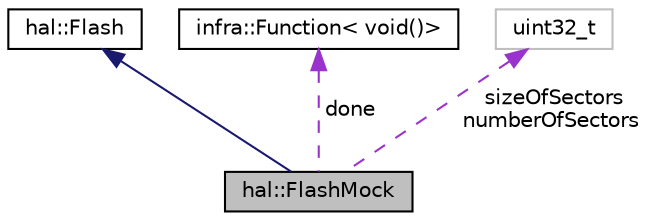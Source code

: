 digraph "hal::FlashMock"
{
 // INTERACTIVE_SVG=YES
  edge [fontname="Helvetica",fontsize="10",labelfontname="Helvetica",labelfontsize="10"];
  node [fontname="Helvetica",fontsize="10",shape=record];
  Node2 [label="hal::FlashMock",height=0.2,width=0.4,color="black", fillcolor="grey75", style="filled", fontcolor="black"];
  Node3 -> Node2 [dir="back",color="midnightblue",fontsize="10",style="solid",fontname="Helvetica"];
  Node3 [label="hal::Flash",height=0.2,width=0.4,color="black", fillcolor="white", style="filled",URL="$dd/d95/classhal_1_1_flash.html"];
  Node4 -> Node2 [dir="back",color="darkorchid3",fontsize="10",style="dashed",label=" done" ,fontname="Helvetica"];
  Node4 [label="infra::Function\< void()\>",height=0.2,width=0.4,color="black", fillcolor="white", style="filled",URL="$da/d07/classinfra_1_1_function.html"];
  Node5 -> Node2 [dir="back",color="darkorchid3",fontsize="10",style="dashed",label=" sizeOfSectors\nnumberOfSectors" ,fontname="Helvetica"];
  Node5 [label="uint32_t",height=0.2,width=0.4,color="grey75", fillcolor="white", style="filled"];
}
